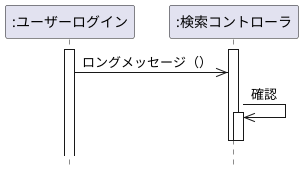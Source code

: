 @startuml

 hide footbox
participant ":ユーザーログイン" as seach
participant ":検索コントローラ" as control
activate seach
activate control
seach ->> control: ロングメッセージ（）
control ->> control :確認
activate control 
deactivate control
deactivate control
@enduml